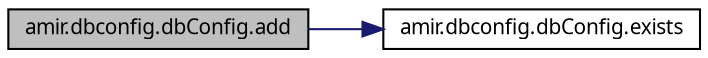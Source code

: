 digraph "amir.dbconfig.dbConfig.add"
{
 // LATEX_PDF_SIZE
  edge [fontname="FreeSans.ttf",fontsize="10",labelfontname="FreeSans.ttf",labelfontsize="10"];
  node [fontname="FreeSans.ttf",fontsize="10",shape=record];
  rankdir="LR";
  Node1 [label="amir.dbconfig.dbConfig.add",height=0.2,width=0.4,color="black", fillcolor="grey75", style="filled", fontcolor="black",tooltip=" "];
  Node1 -> Node2 [color="midnightblue",fontsize="10",style="solid",fontname="FreeSans.ttf"];
  Node2 [label="amir.dbconfig.dbConfig.exists",height=0.2,width=0.4,color="black", fillcolor="white", style="filled",URL="$classamir_1_1dbconfig_1_1db_config.html#a10b7d6419e82d6f1dd1f0c2df2317658",tooltip=" "];
}
